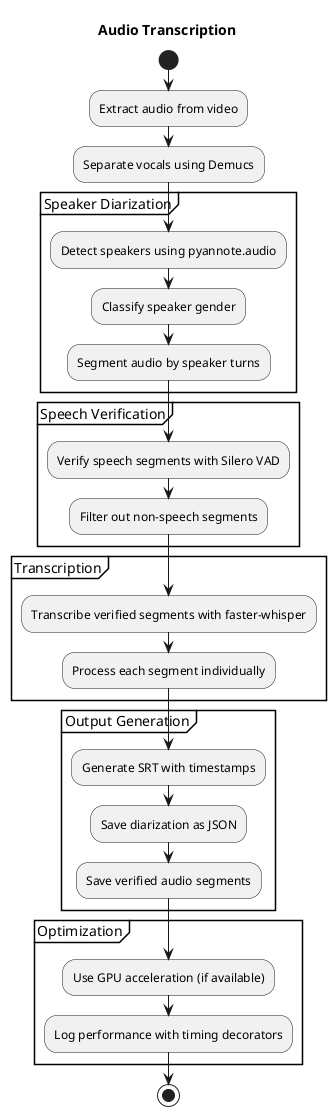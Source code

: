 @startuml
title: Audio Transcription 

start

:Extract audio from video;
:Separate vocals using Demucs;

partition "Speaker Diarization" {
  :Detect speakers using pyannote.audio;
  :Classify speaker gender;
  :Segment audio by speaker turns;
}

partition "Speech Verification" {
  :Verify speech segments with Silero VAD;
  :Filter out non-speech segments;
}

partition "Transcription" {
  :Transcribe verified segments with faster-whisper;
  :Process each segment individually;
}

partition "Output Generation" {
  :Generate SRT with timestamps;
  :Save diarization as JSON;
  :Save verified audio segments;
}

partition "Optimization" {
  :Use GPU acceleration (if available);
  :Log performance with timing decorators;
}

stop

@enduml
